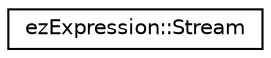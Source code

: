 digraph "Graphical Class Hierarchy"
{
 // LATEX_PDF_SIZE
  edge [fontname="Helvetica",fontsize="10",labelfontname="Helvetica",labelfontsize="10"];
  node [fontname="Helvetica",fontsize="10",shape=record];
  rankdir="LR";
  Node0 [label="ezExpression::Stream",height=0.2,width=0.4,color="black", fillcolor="white", style="filled",URL="$d4/d40/structez_expression_1_1_stream.htm",tooltip=" "];
}
